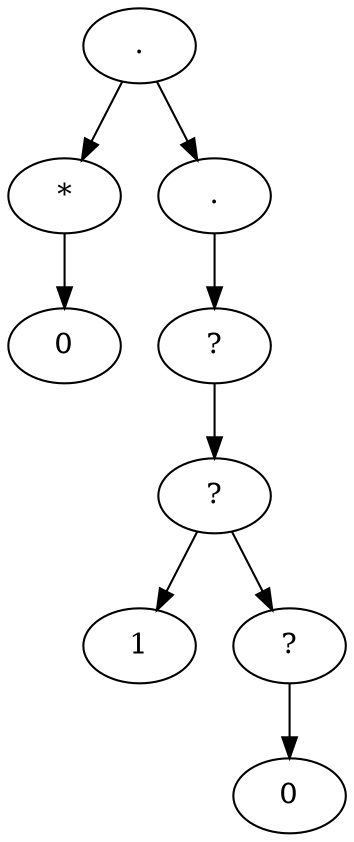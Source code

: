 digraph 3 {
	2294887993616 [label="."]
	2294887991056 [label="*"]
	2294887993616 -> 2294887991056
	2294887991056 [label="*"]
	2294887994960 [label=0]
	2294887991056 -> 2294887994960
	2294887994960 [label=0]
	2294887995024 [label="."]
	2294887993616 -> 2294887995024
	2294887995024 [label="."]
	2294887994832 [label="?"]
	2294887995024 -> 2294887994832
	2294887994832 [label="?"]
	2294887992528 [label="?"]
	2294887994832 -> 2294887992528
	2294887992528 [label="?"]
	2294887993424 [label=1]
	2294887992528 -> 2294887993424
	2294887993424 [label=1]
	2294887890704 [label="?"]
	2294887992528 -> 2294887890704
	2294887890704 [label="?"]
	2294882235472 [label=0]
	2294887890704 -> 2294882235472
	2294882235472 [label=0]
}
